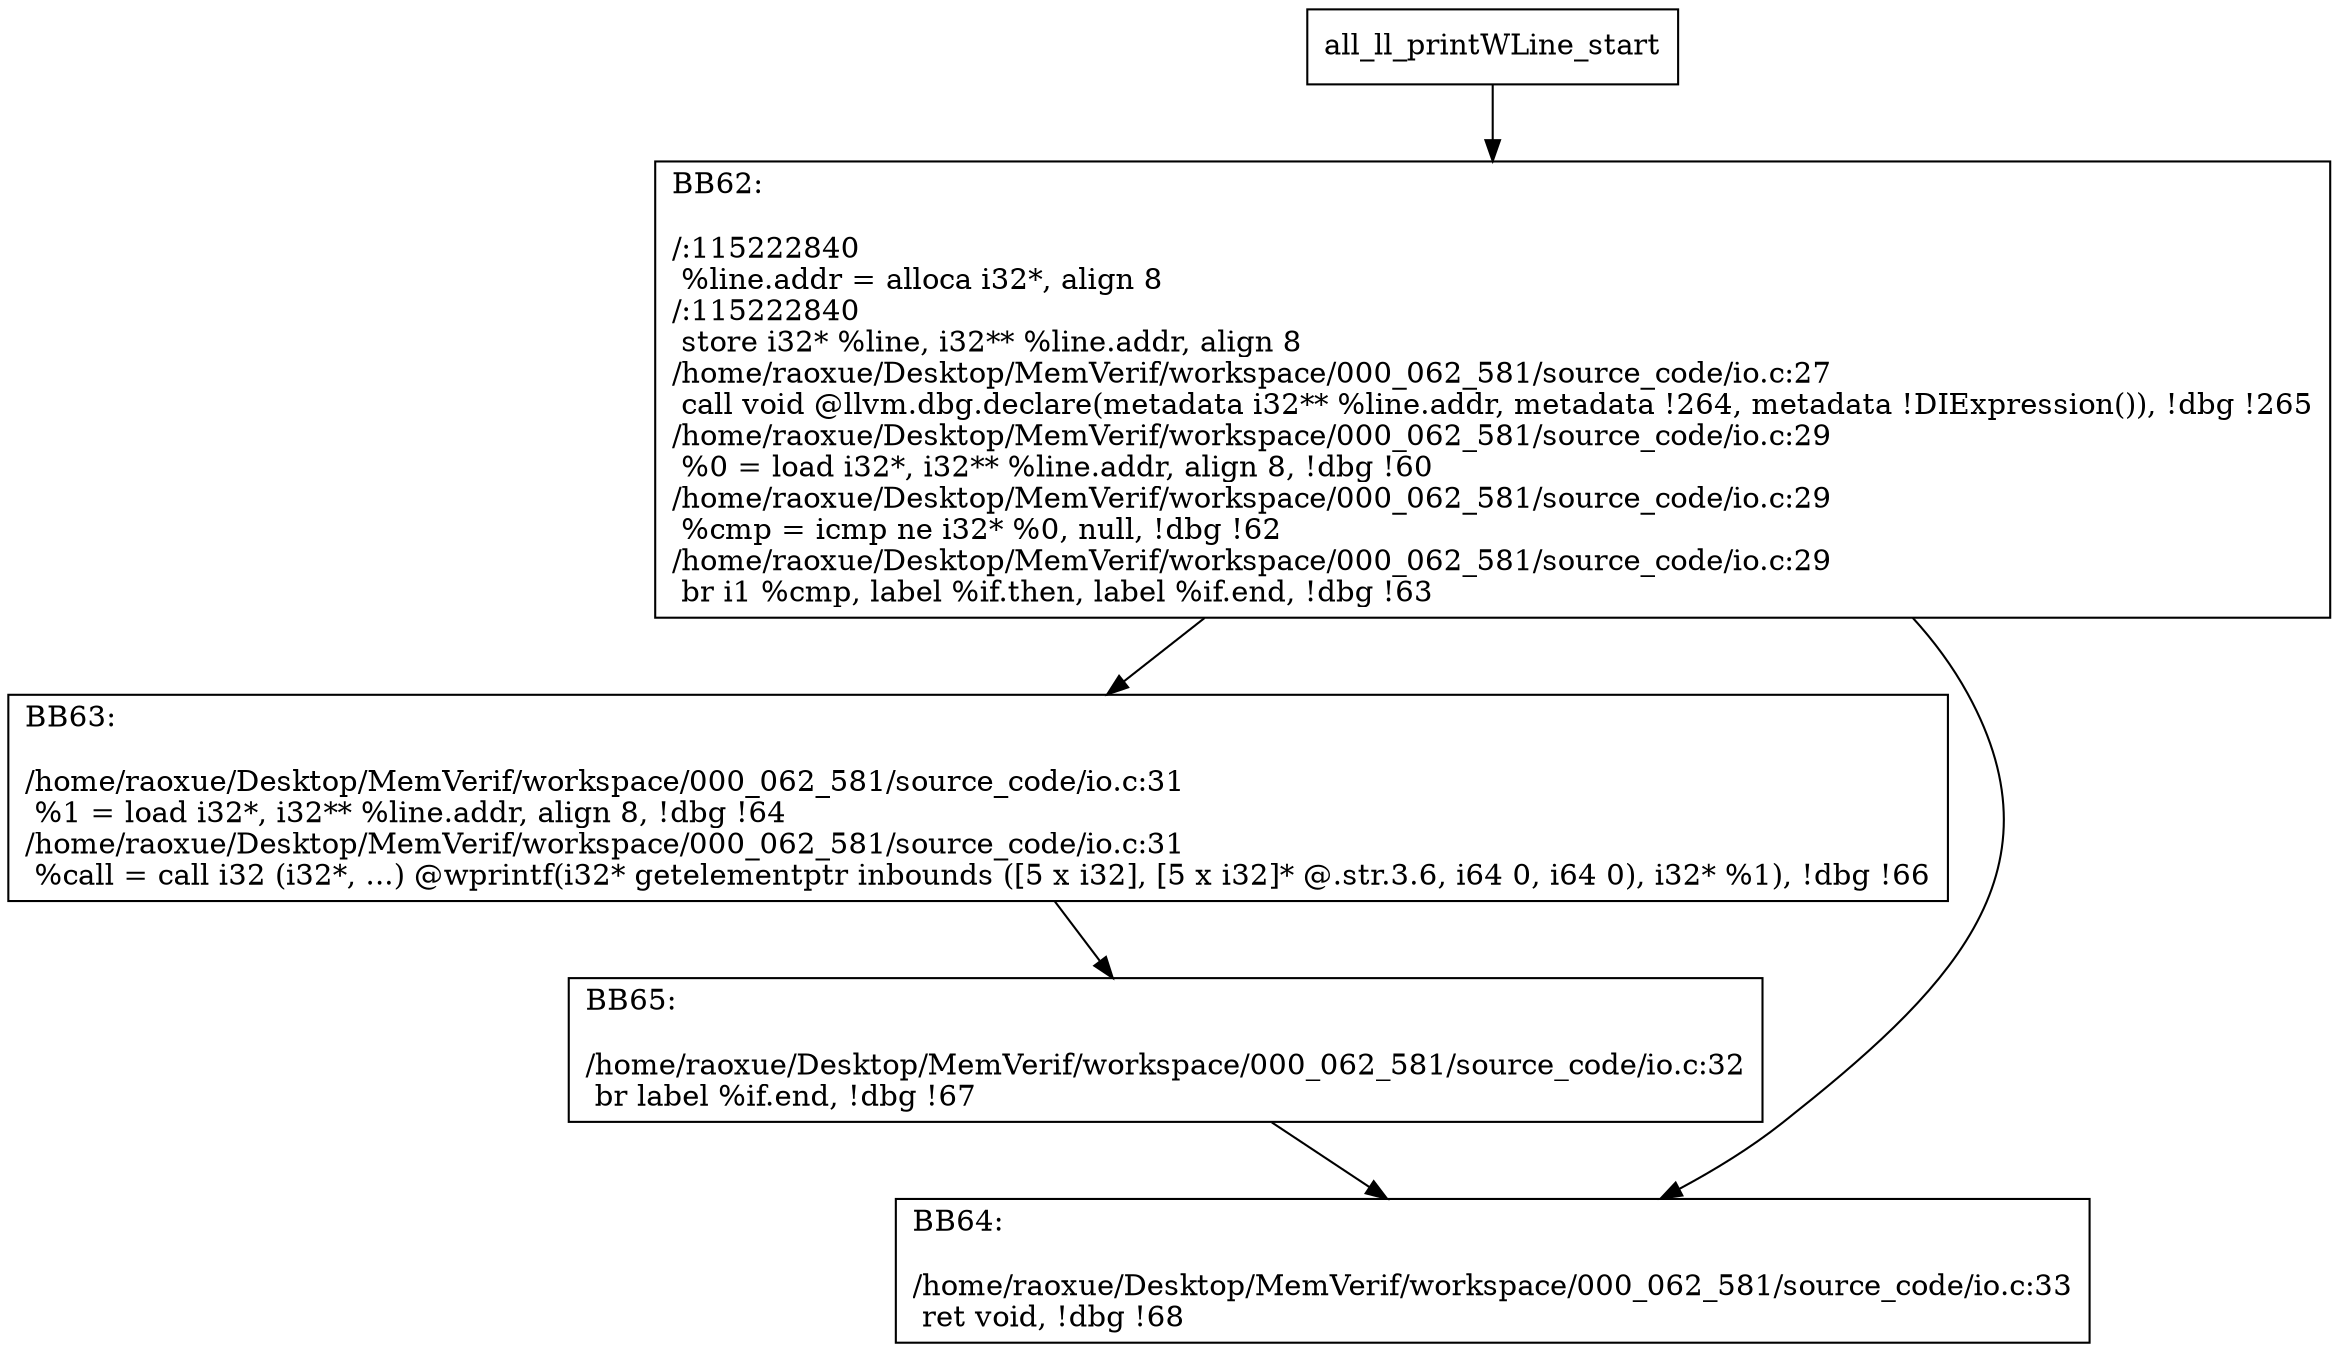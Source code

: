 digraph "CFG for'all_ll_printWLine' function" {
	BBall_ll_printWLine_start[shape=record,label="{all_ll_printWLine_start}"];
	BBall_ll_printWLine_start-> all_ll_printWLineBB62;
	all_ll_printWLineBB62 [shape=record, label="{BB62:\l\l/:115222840\l
  %line.addr = alloca i32*, align 8\l
/:115222840\l
  store i32* %line, i32** %line.addr, align 8\l
/home/raoxue/Desktop/MemVerif/workspace/000_062_581/source_code/io.c:27\l
  call void @llvm.dbg.declare(metadata i32** %line.addr, metadata !264, metadata !DIExpression()), !dbg !265\l
/home/raoxue/Desktop/MemVerif/workspace/000_062_581/source_code/io.c:29\l
  %0 = load i32*, i32** %line.addr, align 8, !dbg !60\l
/home/raoxue/Desktop/MemVerif/workspace/000_062_581/source_code/io.c:29\l
  %cmp = icmp ne i32* %0, null, !dbg !62\l
/home/raoxue/Desktop/MemVerif/workspace/000_062_581/source_code/io.c:29\l
  br i1 %cmp, label %if.then, label %if.end, !dbg !63\l
}"];
	all_ll_printWLineBB62-> all_ll_printWLineBB63;
	all_ll_printWLineBB62-> all_ll_printWLineBB64;
	all_ll_printWLineBB63 [shape=record, label="{BB63:\l\l/home/raoxue/Desktop/MemVerif/workspace/000_062_581/source_code/io.c:31\l
  %1 = load i32*, i32** %line.addr, align 8, !dbg !64\l
/home/raoxue/Desktop/MemVerif/workspace/000_062_581/source_code/io.c:31\l
  %call = call i32 (i32*, ...) @wprintf(i32* getelementptr inbounds ([5 x i32], [5 x i32]* @.str.3.6, i64 0, i64 0), i32* %1), !dbg !66\l
}"];
	all_ll_printWLineBB63-> all_ll_printWLineBB65;
	all_ll_printWLineBB65 [shape=record, label="{BB65:\l\l/home/raoxue/Desktop/MemVerif/workspace/000_062_581/source_code/io.c:32\l
  br label %if.end, !dbg !67\l
}"];
	all_ll_printWLineBB65-> all_ll_printWLineBB64;
	all_ll_printWLineBB64 [shape=record, label="{BB64:\l\l/home/raoxue/Desktop/MemVerif/workspace/000_062_581/source_code/io.c:33\l
  ret void, !dbg !68\l
}"];
}
